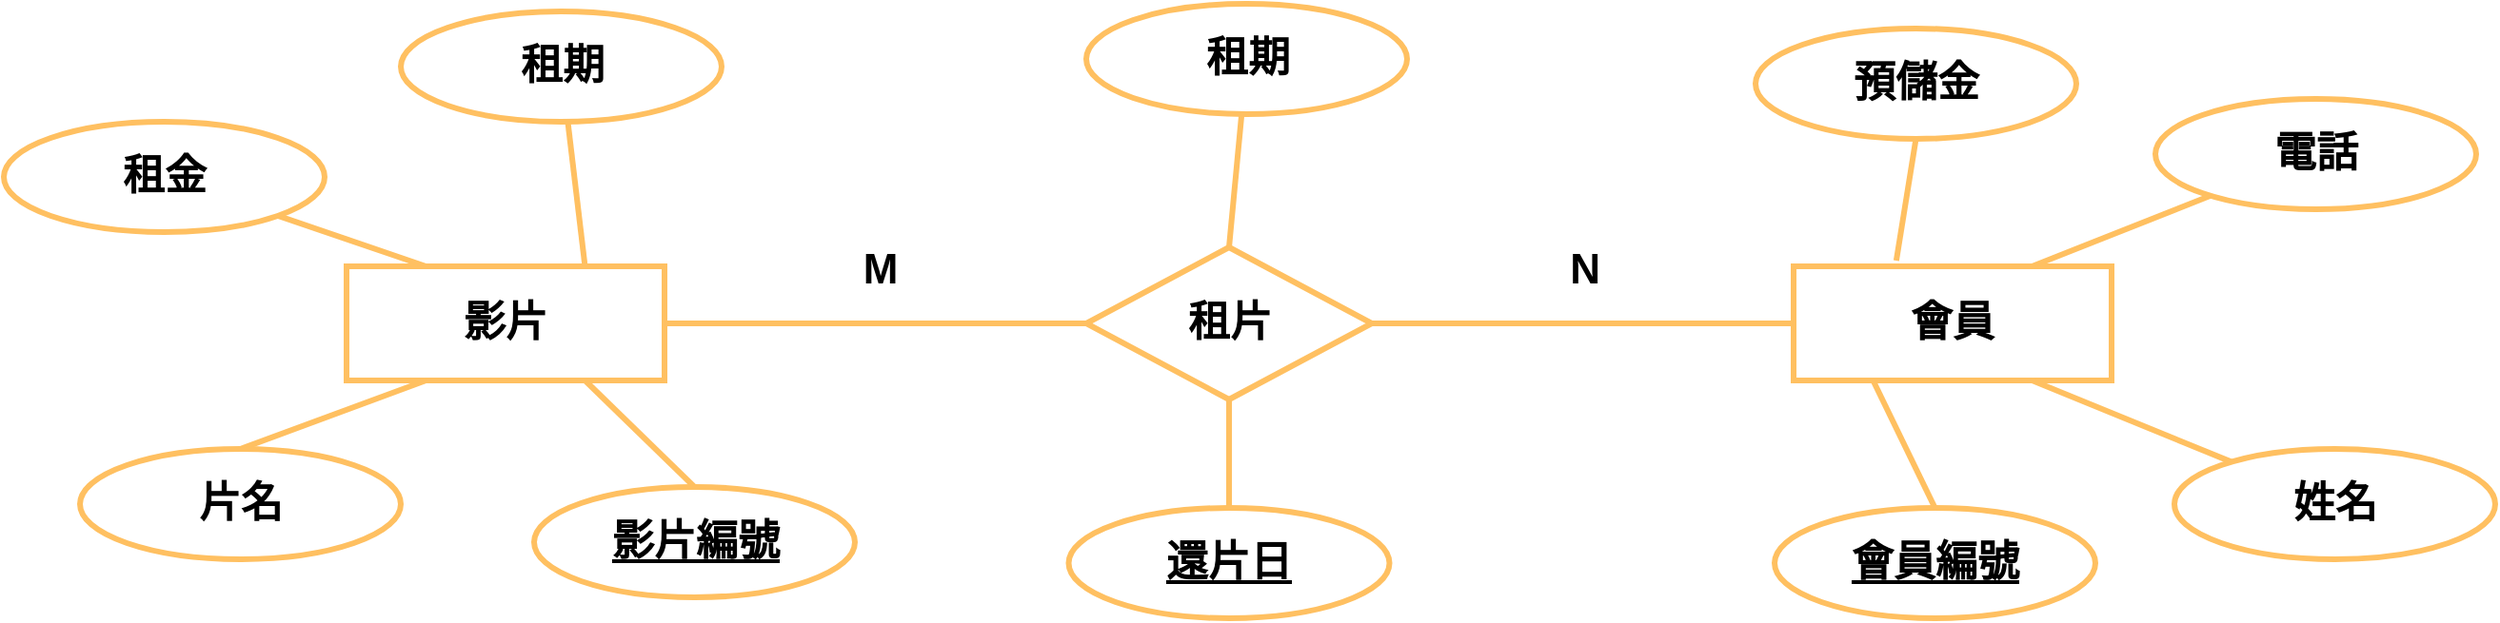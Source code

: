 <mxfile version="22.0.6" type="github">
  <diagram name="第 1 页" id="7kd5joYrSZXjuvtQCRew">
    <mxGraphModel dx="3990" dy="2163" grid="1" gridSize="10" guides="1" tooltips="1" connect="1" arrows="1" fold="1" page="1" pageScale="1" pageWidth="1600" pageHeight="900" math="0" shadow="0">
      <root>
        <mxCell id="0" />
        <mxCell id="1" parent="0" />
        <mxCell id="qmR3wCavuqO_SwzsPEjH-40" value="" style="group" vertex="1" connectable="0" parent="1">
          <mxGeometry x="-1454" y="-612" width="1308.5" height="323" as="geometry" />
        </mxCell>
        <mxCell id="qmR3wCavuqO_SwzsPEjH-1" value="&lt;font size=&quot;1&quot; style=&quot;&quot;&gt;&lt;b style=&quot;font-size: 22px;&quot;&gt;會員&lt;/b&gt;&lt;/font&gt;" style="rounded=0;whiteSpace=wrap;html=1;strokeWidth=3;fillColor=none;strokeColor=#FFC061;" vertex="1" parent="qmR3wCavuqO_SwzsPEjH-40">
          <mxGeometry x="940" y="138" width="167" height="60" as="geometry" />
        </mxCell>
        <mxCell id="qmR3wCavuqO_SwzsPEjH-34" style="rounded=0;orthogonalLoop=1;jettySize=auto;html=1;exitX=0.5;exitY=0;exitDx=0;exitDy=0;entryX=0.25;entryY=1;entryDx=0;entryDy=0;endArrow=none;endFill=0;strokeWidth=3;strokeColor=#FFC061;" edge="1" parent="qmR3wCavuqO_SwzsPEjH-40" source="qmR3wCavuqO_SwzsPEjH-2" target="qmR3wCavuqO_SwzsPEjH-1">
          <mxGeometry relative="1" as="geometry" />
        </mxCell>
        <mxCell id="qmR3wCavuqO_SwzsPEjH-2" value="&lt;font style=&quot;font-size: 22px;&quot;&gt;&lt;b&gt;&lt;u&gt;會員編號&lt;/u&gt;&lt;/b&gt;&lt;/font&gt;" style="ellipse;whiteSpace=wrap;html=1;strokeWidth=3;strokeColor=#FFC061;" vertex="1" parent="qmR3wCavuqO_SwzsPEjH-40">
          <mxGeometry x="930" y="265" width="168.5" height="58" as="geometry" />
        </mxCell>
        <mxCell id="qmR3wCavuqO_SwzsPEjH-33" style="rounded=0;orthogonalLoop=1;jettySize=auto;html=1;entryX=0.75;entryY=1;entryDx=0;entryDy=0;endArrow=none;endFill=0;strokeWidth=3;strokeColor=#FFC061;" edge="1" parent="qmR3wCavuqO_SwzsPEjH-40" source="qmR3wCavuqO_SwzsPEjH-4" target="qmR3wCavuqO_SwzsPEjH-1">
          <mxGeometry relative="1" as="geometry" />
        </mxCell>
        <mxCell id="qmR3wCavuqO_SwzsPEjH-4" value="&lt;font style=&quot;font-size: 22px;&quot;&gt;&lt;b&gt;姓名&lt;/b&gt;&lt;/font&gt;" style="ellipse;whiteSpace=wrap;html=1;strokeWidth=3;strokeColor=#FFC061;" vertex="1" parent="qmR3wCavuqO_SwzsPEjH-40">
          <mxGeometry x="1140" y="234" width="168.5" height="58" as="geometry" />
        </mxCell>
        <mxCell id="qmR3wCavuqO_SwzsPEjH-32" style="rounded=0;orthogonalLoop=1;jettySize=auto;html=1;entryX=0.75;entryY=0;entryDx=0;entryDy=0;endArrow=none;endFill=0;strokeWidth=3;strokeColor=#FFC061;" edge="1" parent="qmR3wCavuqO_SwzsPEjH-40" source="qmR3wCavuqO_SwzsPEjH-5" target="qmR3wCavuqO_SwzsPEjH-1">
          <mxGeometry relative="1" as="geometry" />
        </mxCell>
        <mxCell id="qmR3wCavuqO_SwzsPEjH-5" value="&lt;font style=&quot;font-size: 22px;&quot;&gt;&lt;b&gt;電話&lt;/b&gt;&lt;/font&gt;" style="ellipse;whiteSpace=wrap;html=1;strokeWidth=3;strokeColor=#FFC061;" vertex="1" parent="qmR3wCavuqO_SwzsPEjH-40">
          <mxGeometry x="1130" y="50" width="168.5" height="58" as="geometry" />
        </mxCell>
        <mxCell id="qmR3wCavuqO_SwzsPEjH-6" value="&lt;font style=&quot;font-size: 22px;&quot;&gt;&lt;b&gt;預儲金&lt;/b&gt;&lt;/font&gt;" style="ellipse;whiteSpace=wrap;html=1;strokeWidth=3;strokeColor=#FFC061;" vertex="1" parent="qmR3wCavuqO_SwzsPEjH-40">
          <mxGeometry x="920" y="13" width="168.5" height="58" as="geometry" />
        </mxCell>
        <mxCell id="qmR3wCavuqO_SwzsPEjH-10" value="&lt;span style=&quot;font-size: 22px;&quot;&gt;&lt;b&gt;&lt;u&gt;還片日&lt;/u&gt;&lt;/b&gt;&lt;/span&gt;" style="ellipse;whiteSpace=wrap;html=1;strokeWidth=3;strokeColor=#FFC061;" vertex="1" parent="qmR3wCavuqO_SwzsPEjH-40">
          <mxGeometry x="559.25" y="265" width="168.5" height="58" as="geometry" />
        </mxCell>
        <mxCell id="qmR3wCavuqO_SwzsPEjH-12" value="&lt;font style=&quot;font-size: 22px;&quot;&gt;&lt;b&gt;租期&lt;/b&gt;&lt;/font&gt;" style="ellipse;whiteSpace=wrap;html=1;strokeWidth=3;strokeColor=#FFC061;" vertex="1" parent="qmR3wCavuqO_SwzsPEjH-40">
          <mxGeometry x="568.5" width="168.5" height="58" as="geometry" />
        </mxCell>
        <mxCell id="qmR3wCavuqO_SwzsPEjH-13" value="&lt;font size=&quot;1&quot; style=&quot;&quot;&gt;&lt;b style=&quot;font-size: 22px;&quot;&gt;影片&lt;/b&gt;&lt;/font&gt;" style="rounded=0;whiteSpace=wrap;html=1;strokeWidth=3;fillColor=none;strokeColor=#FFC061;" vertex="1" parent="qmR3wCavuqO_SwzsPEjH-40">
          <mxGeometry x="180" y="138" width="167" height="60" as="geometry" />
        </mxCell>
        <mxCell id="qmR3wCavuqO_SwzsPEjH-25" style="rounded=0;orthogonalLoop=1;jettySize=auto;html=1;exitX=0.5;exitY=0;exitDx=0;exitDy=0;entryX=0.75;entryY=1;entryDx=0;entryDy=0;endArrow=none;endFill=0;strokeWidth=3;strokeColor=#FFC061;" edge="1" parent="qmR3wCavuqO_SwzsPEjH-40" source="qmR3wCavuqO_SwzsPEjH-14" target="qmR3wCavuqO_SwzsPEjH-13">
          <mxGeometry relative="1" as="geometry" />
        </mxCell>
        <mxCell id="qmR3wCavuqO_SwzsPEjH-14" value="&lt;span style=&quot;font-size: 22px;&quot;&gt;&lt;b&gt;&lt;u&gt;影片編號&lt;/u&gt;&lt;/b&gt;&lt;/span&gt;" style="ellipse;whiteSpace=wrap;html=1;strokeWidth=3;strokeColor=#FFC061;" vertex="1" parent="qmR3wCavuqO_SwzsPEjH-40">
          <mxGeometry x="278.5" y="254" width="168.5" height="58" as="geometry" />
        </mxCell>
        <mxCell id="qmR3wCavuqO_SwzsPEjH-24" style="rounded=0;orthogonalLoop=1;jettySize=auto;html=1;exitX=0.5;exitY=0;exitDx=0;exitDy=0;entryX=0.25;entryY=1;entryDx=0;entryDy=0;endArrow=none;endFill=0;strokeWidth=3;strokeColor=#FFC061;" edge="1" parent="qmR3wCavuqO_SwzsPEjH-40" source="qmR3wCavuqO_SwzsPEjH-15" target="qmR3wCavuqO_SwzsPEjH-13">
          <mxGeometry relative="1" as="geometry" />
        </mxCell>
        <mxCell id="qmR3wCavuqO_SwzsPEjH-15" value="&lt;font style=&quot;font-size: 22px;&quot;&gt;&lt;b&gt;片名&lt;/b&gt;&lt;/font&gt;" style="ellipse;whiteSpace=wrap;html=1;strokeWidth=3;strokeColor=#FFC061;" vertex="1" parent="qmR3wCavuqO_SwzsPEjH-40">
          <mxGeometry x="40" y="234" width="168.5" height="58" as="geometry" />
        </mxCell>
        <mxCell id="qmR3wCavuqO_SwzsPEjH-23" style="rounded=0;orthogonalLoop=1;jettySize=auto;html=1;entryX=0.25;entryY=0;entryDx=0;entryDy=0;endArrow=none;endFill=0;strokeWidth=3;strokeColor=#FFC061;" edge="1" parent="qmR3wCavuqO_SwzsPEjH-40" source="qmR3wCavuqO_SwzsPEjH-16" target="qmR3wCavuqO_SwzsPEjH-13">
          <mxGeometry relative="1" as="geometry" />
        </mxCell>
        <mxCell id="qmR3wCavuqO_SwzsPEjH-16" value="&lt;font style=&quot;font-size: 22px;&quot;&gt;&lt;b&gt;租金&lt;/b&gt;&lt;/font&gt;" style="ellipse;whiteSpace=wrap;html=1;strokeWidth=3;strokeColor=#FFC061;" vertex="1" parent="qmR3wCavuqO_SwzsPEjH-40">
          <mxGeometry y="62" width="168.5" height="58" as="geometry" />
        </mxCell>
        <mxCell id="qmR3wCavuqO_SwzsPEjH-22" style="rounded=0;orthogonalLoop=1;jettySize=auto;html=1;entryX=0.75;entryY=0;entryDx=0;entryDy=0;strokeWidth=3;startArrow=none;startFill=0;endArrow=none;endFill=0;strokeColor=#FFC061;" edge="1" parent="qmR3wCavuqO_SwzsPEjH-40" source="qmR3wCavuqO_SwzsPEjH-17" target="qmR3wCavuqO_SwzsPEjH-13">
          <mxGeometry relative="1" as="geometry" />
        </mxCell>
        <mxCell id="qmR3wCavuqO_SwzsPEjH-17" value="&lt;span style=&quot;font-size: 22px;&quot;&gt;&lt;b&gt;租期&lt;/b&gt;&lt;/span&gt;" style="ellipse;whiteSpace=wrap;html=1;strokeWidth=3;strokeColor=#FFC061;" vertex="1" parent="qmR3wCavuqO_SwzsPEjH-40">
          <mxGeometry x="208.5" y="4" width="168.5" height="58" as="geometry" />
        </mxCell>
        <mxCell id="qmR3wCavuqO_SwzsPEjH-27" style="rounded=0;orthogonalLoop=1;jettySize=auto;html=1;entryX=0;entryY=0.5;entryDx=0;entryDy=0;endArrow=none;endFill=0;strokeColor=#FFC061;strokeWidth=3;" edge="1" parent="qmR3wCavuqO_SwzsPEjH-40" source="qmR3wCavuqO_SwzsPEjH-19" target="qmR3wCavuqO_SwzsPEjH-1">
          <mxGeometry relative="1" as="geometry" />
        </mxCell>
        <mxCell id="qmR3wCavuqO_SwzsPEjH-19" value="&lt;font style=&quot;font-size: 22px;&quot;&gt;&lt;b&gt;租片&lt;/b&gt;&lt;/font&gt;" style="rhombus;whiteSpace=wrap;html=1;strokeWidth=3;fillColor=none;strokeColor=#FFC061;" vertex="1" parent="qmR3wCavuqO_SwzsPEjH-40">
          <mxGeometry x="568.5" y="128" width="150" height="80" as="geometry" />
        </mxCell>
        <mxCell id="qmR3wCavuqO_SwzsPEjH-30" style="rounded=0;orthogonalLoop=1;jettySize=auto;html=1;exitX=0.5;exitY=0;exitDx=0;exitDy=0;entryX=0.5;entryY=1;entryDx=0;entryDy=0;endArrow=none;endFill=0;strokeWidth=3;strokeColor=#FFC061;" edge="1" parent="qmR3wCavuqO_SwzsPEjH-40" source="qmR3wCavuqO_SwzsPEjH-10" target="qmR3wCavuqO_SwzsPEjH-19">
          <mxGeometry relative="1" as="geometry" />
        </mxCell>
        <mxCell id="qmR3wCavuqO_SwzsPEjH-29" style="rounded=0;orthogonalLoop=1;jettySize=auto;html=1;entryX=0.5;entryY=0;entryDx=0;entryDy=0;endArrow=none;endFill=0;strokeWidth=3;strokeColor=#FFC061;" edge="1" parent="qmR3wCavuqO_SwzsPEjH-40" source="qmR3wCavuqO_SwzsPEjH-12" target="qmR3wCavuqO_SwzsPEjH-19">
          <mxGeometry relative="1" as="geometry" />
        </mxCell>
        <mxCell id="qmR3wCavuqO_SwzsPEjH-26" style="rounded=0;orthogonalLoop=1;jettySize=auto;html=1;exitX=1;exitY=0.5;exitDx=0;exitDy=0;entryX=0;entryY=0.5;entryDx=0;entryDy=0;endArrow=none;endFill=0;strokeWidth=3;strokeColor=#FFC061;" edge="1" parent="qmR3wCavuqO_SwzsPEjH-40" source="qmR3wCavuqO_SwzsPEjH-13" target="qmR3wCavuqO_SwzsPEjH-19">
          <mxGeometry relative="1" as="geometry" />
        </mxCell>
        <mxCell id="qmR3wCavuqO_SwzsPEjH-31" style="rounded=0;orthogonalLoop=1;jettySize=auto;html=1;exitX=0.5;exitY=1;exitDx=0;exitDy=0;entryX=0.323;entryY=-0.05;entryDx=0;entryDy=0;entryPerimeter=0;endArrow=none;endFill=0;strokeWidth=3;strokeColor=#FFC061;" edge="1" parent="qmR3wCavuqO_SwzsPEjH-40" source="qmR3wCavuqO_SwzsPEjH-6" target="qmR3wCavuqO_SwzsPEjH-1">
          <mxGeometry relative="1" as="geometry" />
        </mxCell>
        <mxCell id="qmR3wCavuqO_SwzsPEjH-35" value="&lt;font style=&quot;font-size: 22px;&quot;&gt;&lt;b&gt;M&lt;/b&gt;&lt;/font&gt;" style="text;html=1;align=center;verticalAlign=middle;resizable=0;points=[];autosize=1;strokeColor=none;fillColor=none;" vertex="1" parent="qmR3wCavuqO_SwzsPEjH-40">
          <mxGeometry x="440" y="120" width="40" height="40" as="geometry" />
        </mxCell>
        <mxCell id="qmR3wCavuqO_SwzsPEjH-37" value="&lt;font style=&quot;font-size: 22px;&quot;&gt;&lt;b&gt;N&lt;/b&gt;&lt;/font&gt;" style="text;html=1;align=center;verticalAlign=middle;resizable=0;points=[];autosize=1;strokeColor=none;fillColor=none;" vertex="1" parent="qmR3wCavuqO_SwzsPEjH-40">
          <mxGeometry x="810" y="120" width="40" height="40" as="geometry" />
        </mxCell>
      </root>
    </mxGraphModel>
  </diagram>
</mxfile>
